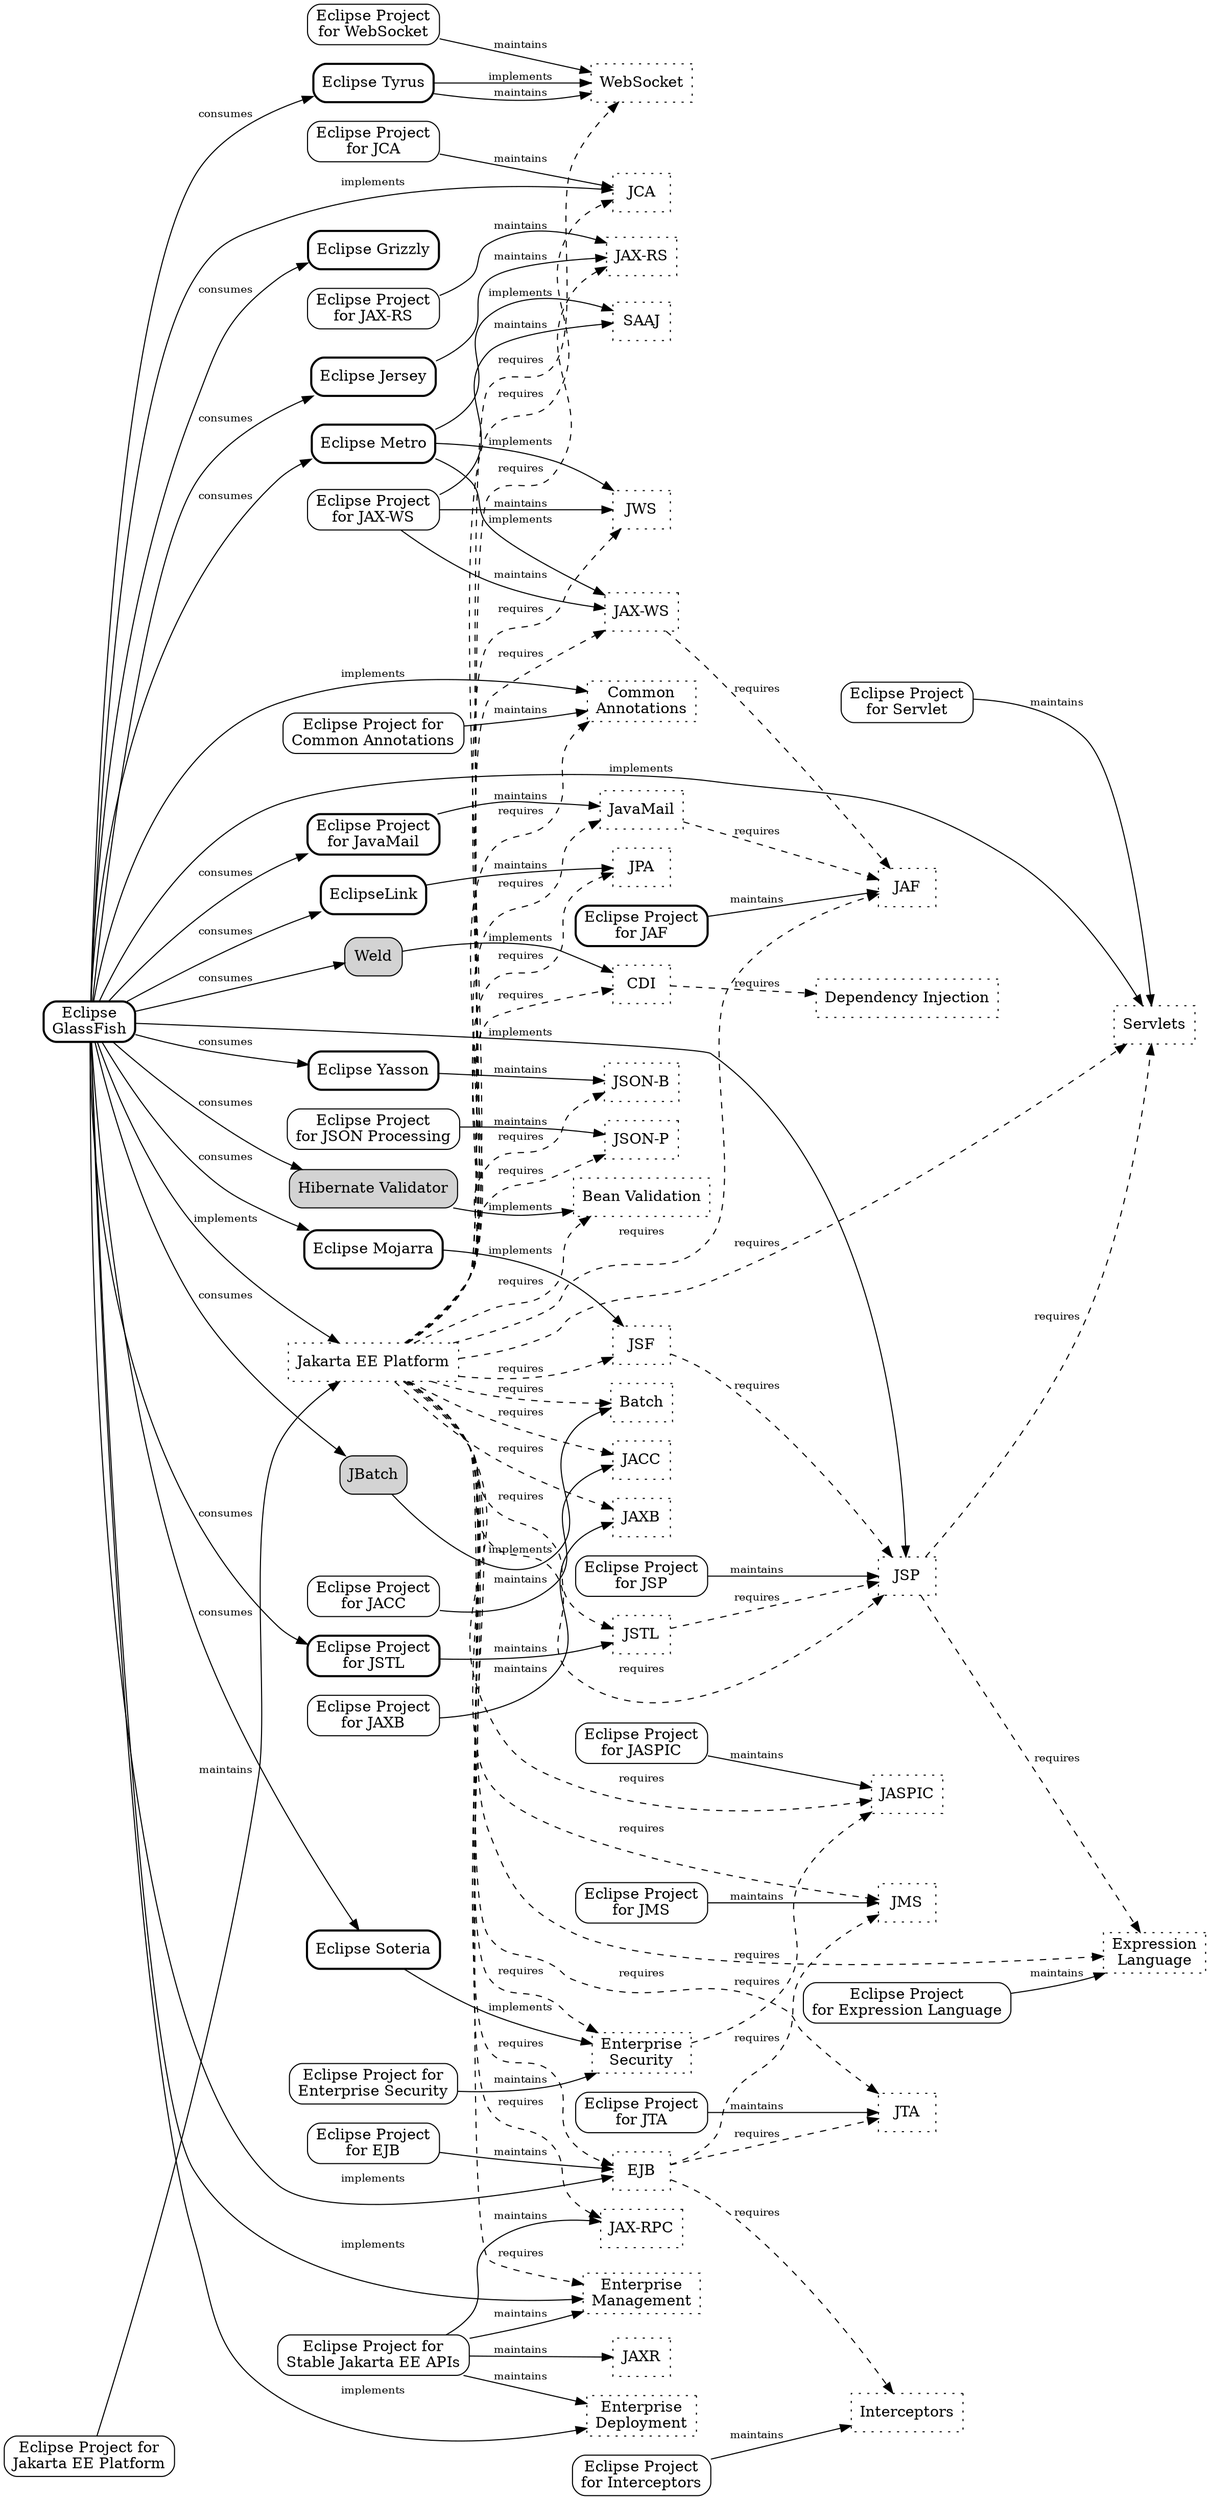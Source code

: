 /********************************************************************************
 * Copyright (c) 2018 Contributors to the Eclipse Foundation
 * 
 * See the NOTICE file(s) distributed with this work for additional
 * information regarding copyright ownership.
 * 
 * This program and the accompanying materials are made available under the
 * terms of the Eclipse Distribution License v. 1.0 which is available at
 * http://www.eclipse.org/org/documents/edl-v10.php.
 * 
 * SPDX-License-Identifier: BSD-3-Clause
 ********************************************************************************/

// This file defines a graph of the relationship between the
// EE4J Projects and the various specifications that make up
// Jakarta EE.
//
// Render using Graphviz.
// e.g. 
// > dot ee4j_dependencies.dot -Tsvg > dependencies.svg
//

digraph G {
	rankdir=LR;
	rank=same;

	// "Implementer" nodes.
	// Projects that provide implementations of the
	// specifications go here. All nodes that represent
	// projects are prefixed with "project_"
	node[ shape=box, style="rounded,bold" ]
	project_eclipselink[ label="EclipseLink" ];
	project_glassfish[ label="Eclipse\nGlassFish" ];
	project_grizzly[ label="Eclipse Grizzly" ];
	project_jaf[ label="Eclipse Project\nfor JAF" ];
	project_javamail[ label="Eclipse Project\nfor JavaMail" ];
	project_jersey[ label="Eclipse Jersey" ];
	project_jstl[ label="Eclipse Project\nfor JSTL" ];
	project_metro[ label="Eclipse Metro" ];
	project_mojarra[ label="Eclipse Mojarra" ];
	project_soteria[ label="Eclipse Soteria" ];
	project_tyrus[ label="Eclipse Tyrus" ];
	project_yasson[ label="Eclipse Yasson" ];

	// External "Implementer" nodes
	// These are open source projects that implement specifications
	// but are not hosted by the Eclipse Foundation
	node[ shape=box, style="rounded,filled"]
	project_hv[ label="Hibernate Validator" ];
	project_jbatch[ label="JBatch" ];
	project_weld[ label="Weld" ];

	// "Maintainer" nodes
	// A project is a maintainer when it is responsible
	// for maintaining a specification and API.
	node[ shape=box, style="rounded" ]
	project_platform[ label="Eclipse Project for\nJakarta EE Platform" ];

	project_ca[ label="Eclipse Project for\nCommon Annotations" ];
	project_ejb[ label="Eclipse Project\nfor EJB" ];
	project_el[ label="Eclipse Project\nfor Expression Language" ];
	project_es[ label="Eclipse Project for\nEnterprise Security" ];
	project_interceptors[ label="Eclipse Project\nfor Interceptors" ];
	project_jacc[label="Eclipse Project\nfor JACC"];
	project_jaspic[label="Eclipse Project\nfor JASPIC"]; 
	project_jca[ label="Eclipse Project\nfor JCA" ];
	project_jaxb[ label="Eclipse Project\nfor JAXB" ];
	project_jaxrs[ label="Eclipse Project\nfor JAX-RS" ];
	project_jaxws[ label="Eclipse Project\nfor JAX-WS" ];
	project_jms[ label="Eclipse Project\nfor JMS" ];
	project_jsonp[ label="Eclipse Project\nfor JSON Processing" ];
	project_jsp[ label="Eclipse Project\nfor JSP" ];
	project_jta[ label="Eclipse Project\nfor JTA" ];
	project_servlet[ label="Eclipse Project\nfor Servlet" ];
	project_stable[ label="Eclipse Project for\nStable Jakarta EE APIs" ];
	project_websocket[ label="Eclipse Project\nfor WebSocket" ];

	// "Specification" nodes
	// Every specification gets a node. Specifications are
	// not projects. There is, at least in many cases, a
	// one-to-one relationship between projects and specifications
	// (e.g. "Eclipse Project for JPA" maintains the JPA specification),
	// But there are other relationships.
	node[ shape=box, style=dotted ];
	ca[ label="Common\nAnnotations" ];
	ejb[ label="EJB" ];
	el[ label="Expression\nLanguage" ];
	es[ label="Enterprise\nSecurity" ];
	interceptors[ label="Interceptors" ];
	jacc[label="JACC"];
	jaf[ label="JAF" ];
	javamail[ label="JavaMail" ];
	jaspic[label="JASPIC"]; 
	jaxws[ label="JAX-WS" ];
	jws[ label="JWS" ];
	jaxb[ label="JAXB" ];
	jaxrs[ label="JAX-RS" ];
	jakartaee[ label="Jakarta EE Platform" ];
	jca[ label="JCA" ];
	jms[ label="JMS" ];
	jpa[ label="JPA" ];
	jsonb[ label="JSON-B" ];
	jsonp[ label="JSON-P" ];
	jsf[ label="JSF" ];
	jsp[ label="JSP" ];
	jstl[ label="JSTL" ];
	jta[ label="JTA" ];
	deployment[ label="Enterprise\nDeployment" ];
	management[ label="Enterprise\nManagement" ];
	jaxr[ label="JAXR" ];
	servlet[ label="Servlets" ];
	websocket[ label="WebSocket" ];
	jaxrpc[ label="JAX-RPC" ];
	saaj[ label="SAAJ" ];
	cdi[ label="CDI" ];
	di[ label="Dependency Injection" ];
	bv[ label="Bean Validation" ];
	batch[ label="Batch" ];

	edge[ fontsize=10 ];

	// References between specifications.
	// e.g. EJB requires Interceptors, JTA, ...
	edge[ label="requires", style="dashed" ];
	jakartaee -> ca;
	jakartaee -> ejb;
	jakartaee -> el;
	jakartaee -> es;
	jakartaee -> jacc;
	jakartaee -> jaf;
	jakartaee -> javamail;
	jakartaee -> jaspic;
	jakartaee -> jaxb;
	jakartaee -> jaxrs;
	jakartaee -> jaxws;
	jakartaee -> jws;
	jakartaee -> jca;
	jakartaee -> jms;
	jakartaee -> jpa;
	jakartaee -> jsonb;
	jakartaee -> jsonp;
	jakartaee -> jsf;
	jakartaee -> jsp;
	jakartaee -> jstl;
	jakartaee -> jta;
	jakartaee -> management;
	jakartaee -> servlet;
	jakartaee -> websocket;
	jakartaee -> jaxrpc;
	jakartaee -> cdi;
	jakartaee -> bv;
	jakartaee -> batch;

	ejb -> interceptors;
	ejb -> jta;
	ejb -> jms;
	jsf -> jsp;
	jstl -> jsp;
	jsp -> servlet;
	jsp -> el;
	javamail -> jaf;
	jaxws -> jaf;
	es -> jaspic;
	cdi -> di;

	// Relationships between reference implementations
	// and the specification that they implement.
	edge[ label="implements", style="solid" ];
	project_glassfish -> ca;
	project_glassfish -> servlet;
	project_glassfish -> jsp;
	project_glassfish -> jca;
	project_glassfish -> jakartaee;
	project_glassfish -> ejb;
	project_glassfish -> deployment;
	project_glassfish -> management;
	project_mojarra -> jsf;
	project_metro -> jaxws;
	project_metro -> jws;
	project_metro -> saaj;
	project_soteria -> es;
	project_tyrus -> websocket;
	project_weld -> cdi;
	project_hv -> bv;
	project_jbatch -> batch;

	// Relationships between projects and the specs
	// that they maintain
	edge[ label="maintains" ]
	project_platform -> jakartaee;
	project_ca -> ca;
	project_eclipselink -> jpa;
	project_ejb -> ejb;
	project_el -> el;
	project_es -> es;
	project_interceptors -> interceptors;
	project_jacc -> jacc;
	project_jaf -> jaf;
	project_javamail -> javamail;
	project_jaspic -> jaspic;
	project_jaxb -> jaxb;
	project_jaxrs -> jaxrs;
	project_jaxws -> jaxws;
	project_jaxws -> jws;
	project_jaxws -> saaj;
	project_jca -> jca;
	project_jersey -> jaxrs;
	project_jms -> jms;
	project_jsonp -> jsonp;
	project_jsp -> jsp;
	project_jstl -> jstl;
	project_jta -> jta;
	project_servlet -> servlet;
	project_stable -> deployment;
	project_stable -> management;
	project_stable -> jaxr;
	project_stable -> jaxrpc;
	project_tyrus -> websocket;
	project_websocket -> websocket;
	project_yasson -> jsonb;

	// Straight up consumption. One RI project consumes
	// the RI from another project.
	edge[ label="consumes" ];
	project_glassfish -> project_eclipselink;
	project_glassfish -> project_grizzly;
	project_glassfish -> project_hv;
	project_glassfish -> project_javamail;
	project_glassfish -> project_jbatch;
	project_glassfish -> project_jersey;
	project_glassfish -> project_jstl;
	project_glassfish -> project_metro;
	project_glassfish -> project_mojarra;
	project_glassfish -> project_soteria;
	project_glassfish -> project_tyrus;
	project_glassfish -> project_weld;
	project_glassfish -> project_yasson;
}
